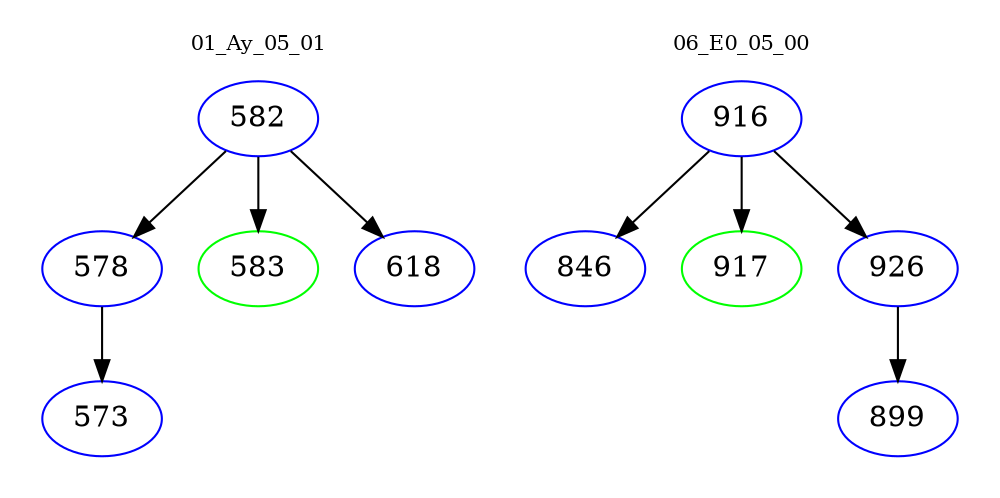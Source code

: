 digraph{
subgraph cluster_0 {
color = white
label = "01_Ay_05_01";
fontsize=10;
T0_582 [label="582", color="blue"]
T0_582 -> T0_578 [color="black"]
T0_578 [label="578", color="blue"]
T0_578 -> T0_573 [color="black"]
T0_573 [label="573", color="blue"]
T0_582 -> T0_583 [color="black"]
T0_583 [label="583", color="green"]
T0_582 -> T0_618 [color="black"]
T0_618 [label="618", color="blue"]
}
subgraph cluster_1 {
color = white
label = "06_E0_05_00";
fontsize=10;
T1_916 [label="916", color="blue"]
T1_916 -> T1_846 [color="black"]
T1_846 [label="846", color="blue"]
T1_916 -> T1_917 [color="black"]
T1_917 [label="917", color="green"]
T1_916 -> T1_926 [color="black"]
T1_926 [label="926", color="blue"]
T1_926 -> T1_899 [color="black"]
T1_899 [label="899", color="blue"]
}
}
